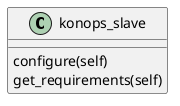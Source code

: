 @startuml
class konops_slave

konops_slave : configure(self)
konops_slave : get_requirements(self)

@enduml
